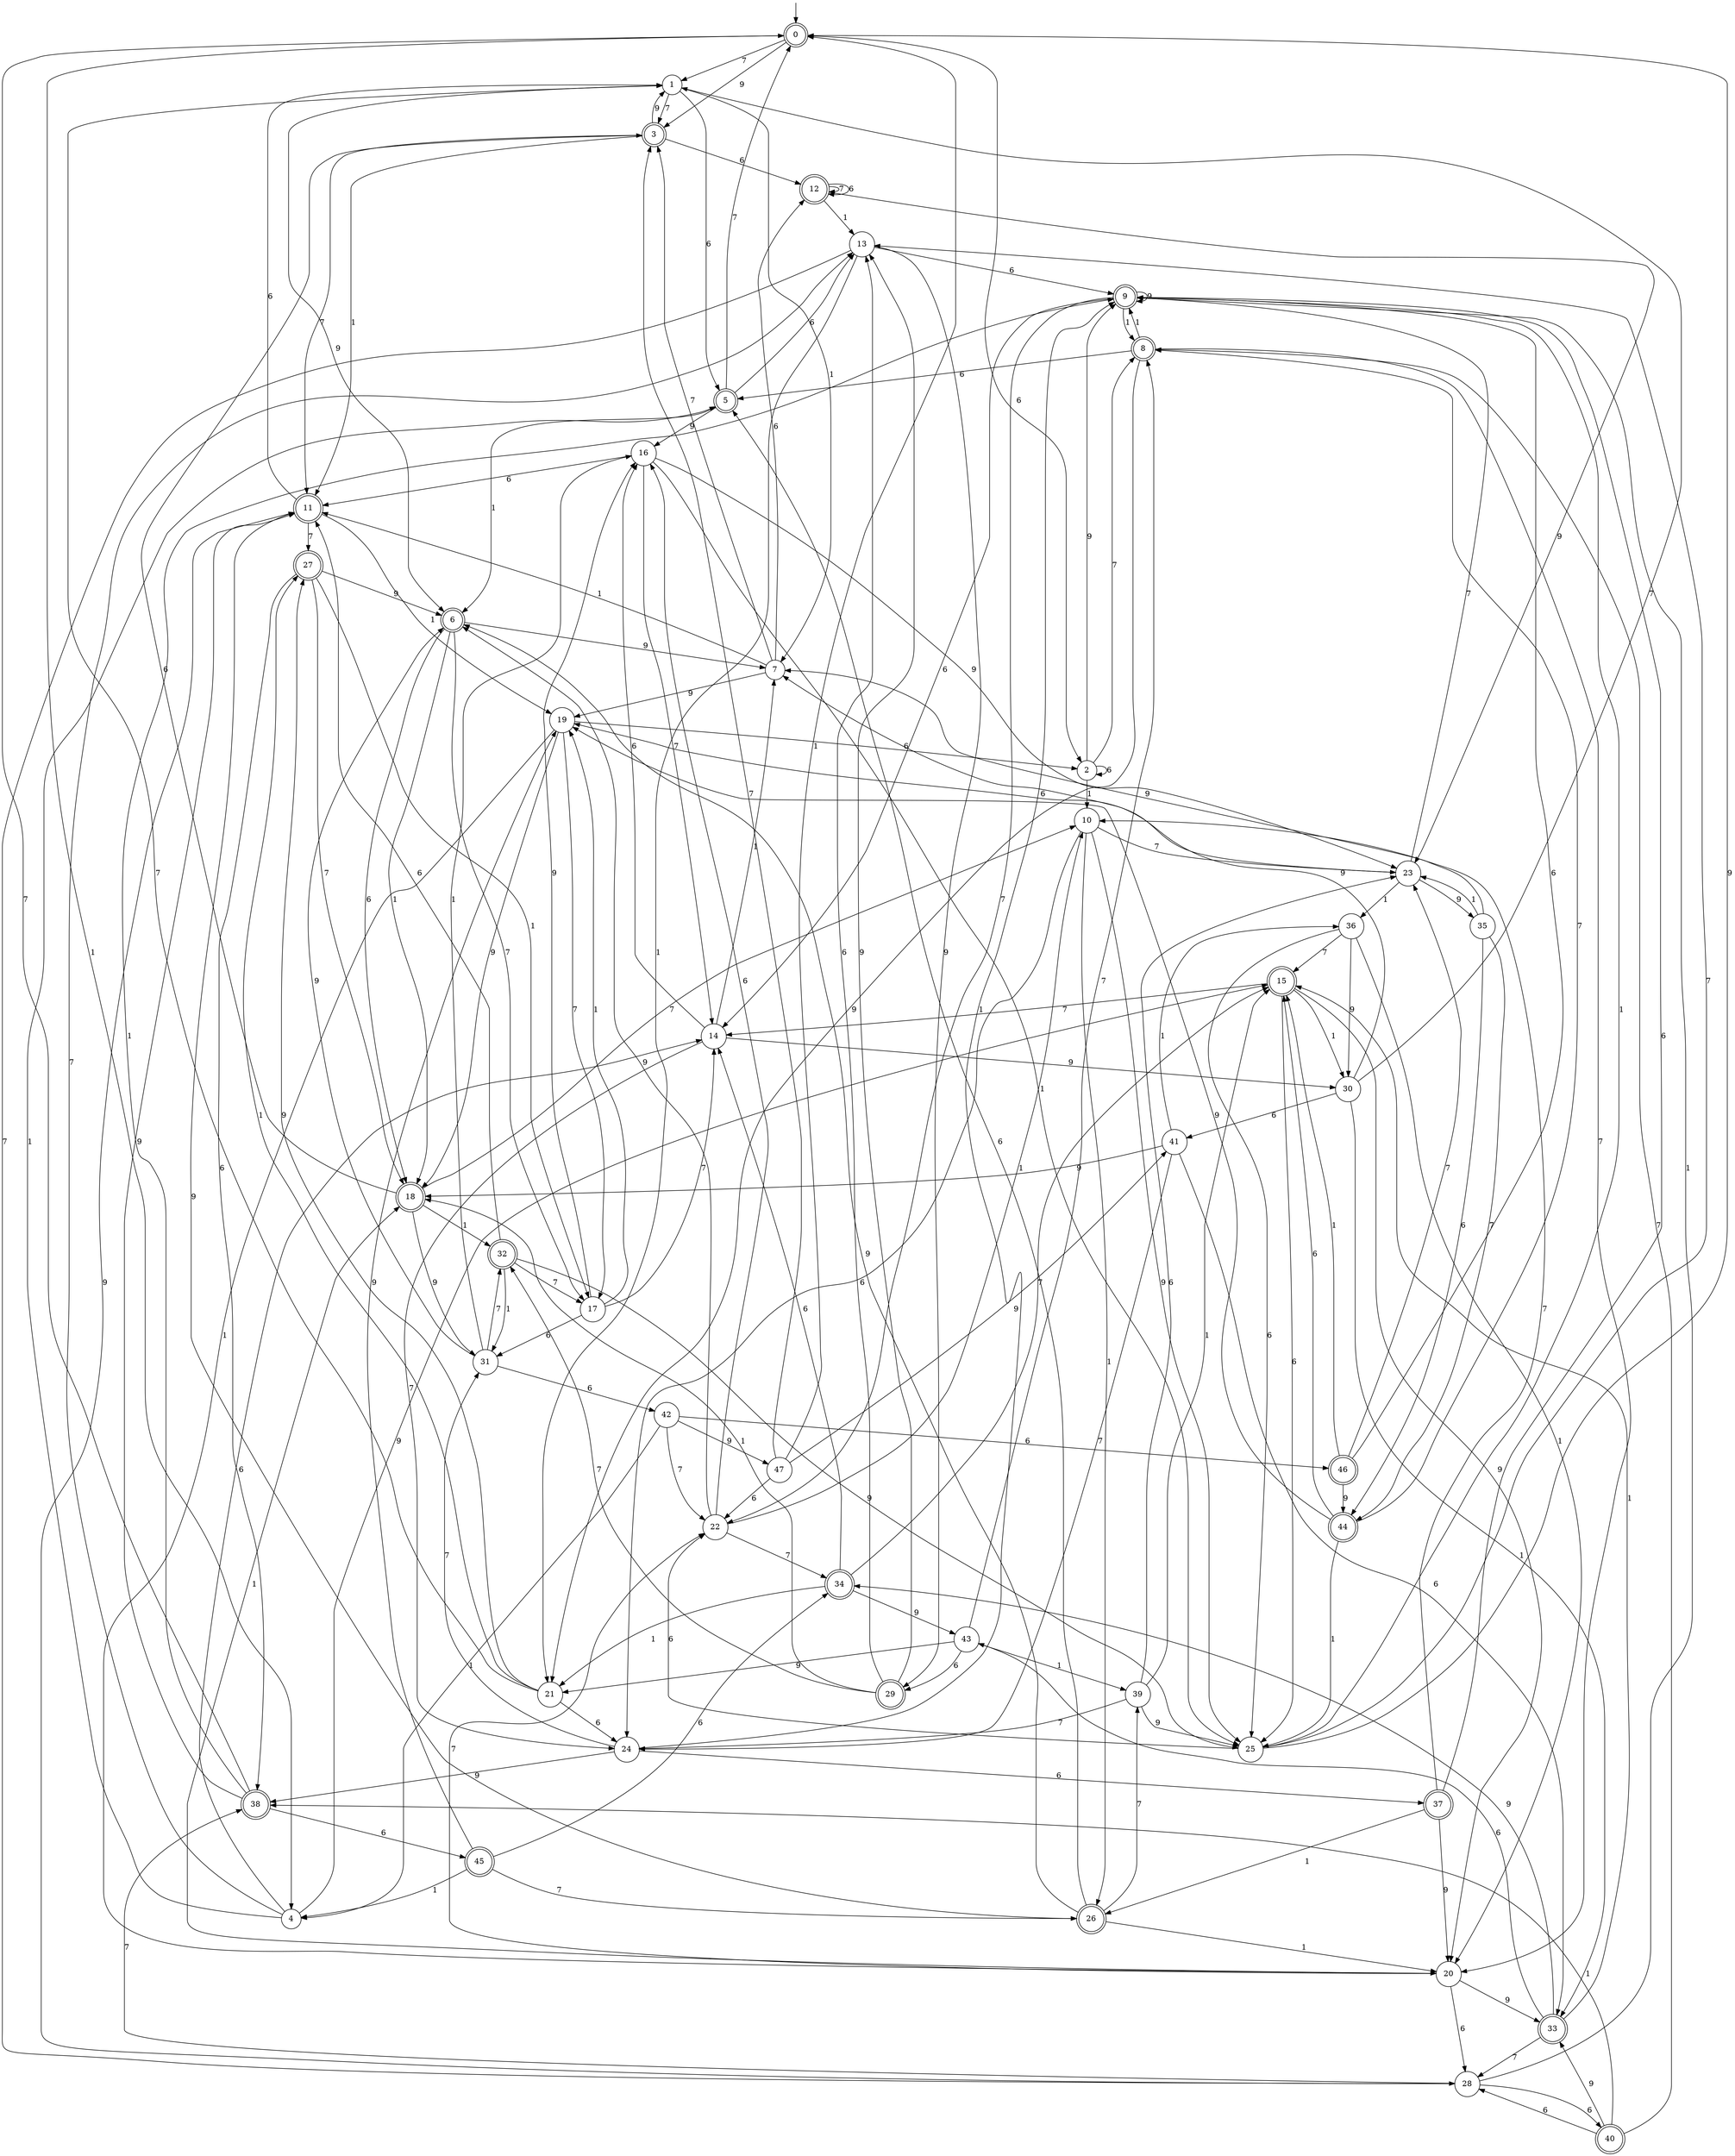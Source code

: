 digraph g {

	s0 [shape="doublecircle" label="0"];
	s1 [shape="circle" label="1"];
	s2 [shape="circle" label="2"];
	s3 [shape="doublecircle" label="3"];
	s4 [shape="circle" label="4"];
	s5 [shape="doublecircle" label="5"];
	s6 [shape="doublecircle" label="6"];
	s7 [shape="circle" label="7"];
	s8 [shape="doublecircle" label="8"];
	s9 [shape="doublecircle" label="9"];
	s10 [shape="circle" label="10"];
	s11 [shape="doublecircle" label="11"];
	s12 [shape="doublecircle" label="12"];
	s13 [shape="circle" label="13"];
	s14 [shape="circle" label="14"];
	s15 [shape="doublecircle" label="15"];
	s16 [shape="circle" label="16"];
	s17 [shape="circle" label="17"];
	s18 [shape="doublecircle" label="18"];
	s19 [shape="circle" label="19"];
	s20 [shape="circle" label="20"];
	s21 [shape="circle" label="21"];
	s22 [shape="circle" label="22"];
	s23 [shape="circle" label="23"];
	s24 [shape="circle" label="24"];
	s25 [shape="circle" label="25"];
	s26 [shape="doublecircle" label="26"];
	s27 [shape="doublecircle" label="27"];
	s28 [shape="circle" label="28"];
	s29 [shape="doublecircle" label="29"];
	s30 [shape="circle" label="30"];
	s31 [shape="circle" label="31"];
	s32 [shape="doublecircle" label="32"];
	s33 [shape="doublecircle" label="33"];
	s34 [shape="doublecircle" label="34"];
	s35 [shape="circle" label="35"];
	s36 [shape="circle" label="36"];
	s37 [shape="doublecircle" label="37"];
	s38 [shape="doublecircle" label="38"];
	s39 [shape="circle" label="39"];
	s40 [shape="doublecircle" label="40"];
	s41 [shape="circle" label="41"];
	s42 [shape="circle" label="42"];
	s43 [shape="circle" label="43"];
	s44 [shape="doublecircle" label="44"];
	s45 [shape="doublecircle" label="45"];
	s46 [shape="doublecircle" label="46"];
	s47 [shape="circle" label="47"];
	s0 -> s1 [label="7"];
	s0 -> s2 [label="6"];
	s0 -> s3 [label="9"];
	s0 -> s4 [label="1"];
	s1 -> s3 [label="7"];
	s1 -> s5 [label="6"];
	s1 -> s6 [label="9"];
	s1 -> s7 [label="1"];
	s2 -> s8 [label="7"];
	s2 -> s2 [label="6"];
	s2 -> s9 [label="9"];
	s2 -> s10 [label="1"];
	s3 -> s11 [label="7"];
	s3 -> s12 [label="6"];
	s3 -> s1 [label="9"];
	s3 -> s11 [label="1"];
	s4 -> s13 [label="7"];
	s4 -> s14 [label="6"];
	s4 -> s15 [label="9"];
	s4 -> s5 [label="1"];
	s5 -> s0 [label="7"];
	s5 -> s13 [label="6"];
	s5 -> s16 [label="9"];
	s5 -> s6 [label="1"];
	s6 -> s17 [label="7"];
	s6 -> s18 [label="6"];
	s6 -> s7 [label="9"];
	s6 -> s18 [label="1"];
	s7 -> s3 [label="7"];
	s7 -> s12 [label="6"];
	s7 -> s19 [label="9"];
	s7 -> s11 [label="1"];
	s8 -> s20 [label="7"];
	s8 -> s5 [label="6"];
	s8 -> s21 [label="9"];
	s8 -> s9 [label="1"];
	s9 -> s22 [label="7"];
	s9 -> s14 [label="6"];
	s9 -> s9 [label="9"];
	s9 -> s8 [label="1"];
	s10 -> s23 [label="7"];
	s10 -> s24 [label="6"];
	s10 -> s25 [label="9"];
	s10 -> s26 [label="1"];
	s11 -> s27 [label="7"];
	s11 -> s1 [label="6"];
	s11 -> s26 [label="9"];
	s11 -> s19 [label="1"];
	s12 -> s12 [label="7"];
	s12 -> s12 [label="6"];
	s12 -> s23 [label="9"];
	s12 -> s13 [label="1"];
	s13 -> s28 [label="7"];
	s13 -> s9 [label="6"];
	s13 -> s29 [label="9"];
	s13 -> s21 [label="1"];
	s14 -> s24 [label="7"];
	s14 -> s16 [label="6"];
	s14 -> s30 [label="9"];
	s14 -> s7 [label="1"];
	s15 -> s14 [label="7"];
	s15 -> s25 [label="6"];
	s15 -> s20 [label="9"];
	s15 -> s30 [label="1"];
	s16 -> s14 [label="7"];
	s16 -> s11 [label="6"];
	s16 -> s23 [label="9"];
	s16 -> s25 [label="1"];
	s17 -> s14 [label="7"];
	s17 -> s31 [label="6"];
	s17 -> s16 [label="9"];
	s17 -> s19 [label="1"];
	s18 -> s10 [label="7"];
	s18 -> s3 [label="6"];
	s18 -> s31 [label="9"];
	s18 -> s32 [label="1"];
	s19 -> s17 [label="7"];
	s19 -> s2 [label="6"];
	s19 -> s18 [label="9"];
	s19 -> s20 [label="1"];
	s20 -> s22 [label="7"];
	s20 -> s28 [label="6"];
	s20 -> s33 [label="9"];
	s20 -> s18 [label="1"];
	s21 -> s1 [label="7"];
	s21 -> s24 [label="6"];
	s21 -> s27 [label="9"];
	s21 -> s27 [label="1"];
	s22 -> s34 [label="7"];
	s22 -> s16 [label="6"];
	s22 -> s6 [label="9"];
	s22 -> s10 [label="1"];
	s23 -> s9 [label="7"];
	s23 -> s19 [label="6"];
	s23 -> s35 [label="9"];
	s23 -> s36 [label="1"];
	s24 -> s31 [label="7"];
	s24 -> s37 [label="6"];
	s24 -> s38 [label="9"];
	s24 -> s9 [label="1"];
	s25 -> s13 [label="7"];
	s25 -> s22 [label="6"];
	s25 -> s0 [label="9"];
	s25 -> s9 [label="1"];
	s26 -> s39 [label="7"];
	s26 -> s5 [label="6"];
	s26 -> s6 [label="9"];
	s26 -> s20 [label="1"];
	s27 -> s18 [label="7"];
	s27 -> s38 [label="6"];
	s27 -> s6 [label="9"];
	s27 -> s17 [label="1"];
	s28 -> s38 [label="7"];
	s28 -> s40 [label="6"];
	s28 -> s11 [label="9"];
	s28 -> s9 [label="1"];
	s29 -> s32 [label="7"];
	s29 -> s13 [label="6"];
	s29 -> s13 [label="9"];
	s29 -> s18 [label="1"];
	s30 -> s1 [label="7"];
	s30 -> s41 [label="6"];
	s30 -> s7 [label="9"];
	s30 -> s33 [label="1"];
	s31 -> s32 [label="7"];
	s31 -> s42 [label="6"];
	s31 -> s6 [label="9"];
	s31 -> s16 [label="1"];
	s32 -> s17 [label="7"];
	s32 -> s11 [label="6"];
	s32 -> s25 [label="9"];
	s32 -> s31 [label="1"];
	s33 -> s28 [label="7"];
	s33 -> s43 [label="6"];
	s33 -> s34 [label="9"];
	s33 -> s15 [label="1"];
	s34 -> s15 [label="7"];
	s34 -> s14 [label="6"];
	s34 -> s43 [label="9"];
	s34 -> s21 [label="1"];
	s35 -> s44 [label="7"];
	s35 -> s44 [label="6"];
	s35 -> s7 [label="9"];
	s35 -> s23 [label="1"];
	s36 -> s15 [label="7"];
	s36 -> s25 [label="6"];
	s36 -> s30 [label="9"];
	s36 -> s20 [label="1"];
	s37 -> s10 [label="7"];
	s37 -> s9 [label="6"];
	s37 -> s20 [label="9"];
	s37 -> s26 [label="1"];
	s38 -> s0 [label="7"];
	s38 -> s45 [label="6"];
	s38 -> s11 [label="9"];
	s38 -> s9 [label="1"];
	s39 -> s24 [label="7"];
	s39 -> s23 [label="6"];
	s39 -> s25 [label="9"];
	s39 -> s15 [label="1"];
	s40 -> s8 [label="7"];
	s40 -> s28 [label="6"];
	s40 -> s33 [label="9"];
	s40 -> s38 [label="1"];
	s41 -> s24 [label="7"];
	s41 -> s33 [label="6"];
	s41 -> s18 [label="9"];
	s41 -> s36 [label="1"];
	s42 -> s22 [label="7"];
	s42 -> s46 [label="6"];
	s42 -> s47 [label="9"];
	s42 -> s4 [label="1"];
	s43 -> s8 [label="7"];
	s43 -> s29 [label="6"];
	s43 -> s21 [label="9"];
	s43 -> s39 [label="1"];
	s44 -> s8 [label="7"];
	s44 -> s15 [label="6"];
	s44 -> s19 [label="9"];
	s44 -> s25 [label="1"];
	s45 -> s26 [label="7"];
	s45 -> s34 [label="6"];
	s45 -> s19 [label="9"];
	s45 -> s4 [label="1"];
	s46 -> s23 [label="7"];
	s46 -> s9 [label="6"];
	s46 -> s44 [label="9"];
	s46 -> s15 [label="1"];
	s47 -> s3 [label="7"];
	s47 -> s22 [label="6"];
	s47 -> s41 [label="9"];
	s47 -> s0 [label="1"];

__start0 [label="" shape="none" width="0" height="0"];
__start0 -> s0;

}
